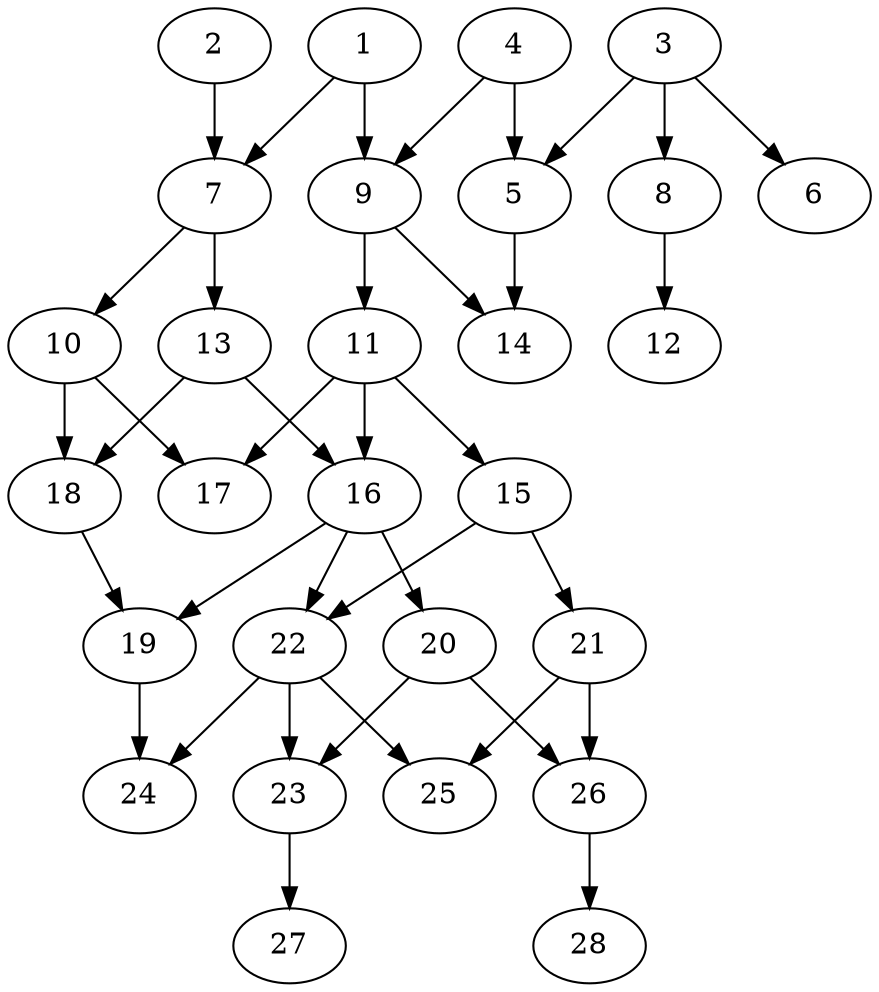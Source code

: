 // DAG (tier=2-normal, mode=compute, n=28, ccr=0.386, fat=0.567, density=0.461, regular=0.515, jump=0.119, mindata=524288, maxdata=8388608)
// DAG automatically generated by daggen at Sun Aug 24 16:33:33 2025
// /home/ermia/Project/Environments/daggen/bin/daggen --dot --ccr 0.386 --fat 0.567 --regular 0.515 --density 0.461 --jump 0.119 --mindata 524288 --maxdata 8388608 -n 28 
digraph G {
  1 [size="44979458201467486208", alpha="0.00", expect_size="22489729100733743104"]
  1 -> 7 [size ="101181116383232"]
  1 -> 9 [size ="101181116383232"]
  2 [size="406539946791000", alpha="0.19", expect_size="203269973395500"]
  2 -> 7 [size ="14616310579200"]
  3 [size="948807280819057152", alpha="0.03", expect_size="474403640409528576"]
  3 -> 5 [size ="450587711766528"]
  3 -> 6 [size ="450587711766528"]
  3 -> 8 [size ="450587711766528"]
  4 [size="28918768780202880", alpha="0.08", expect_size="14459384390101440"]
  4 -> 5 [size ="52470751428608"]
  4 -> 9 [size ="52470751428608"]
  5 [size="3525009529287188", alpha="0.03", expect_size="1762504764643594"]
  5 -> 14 [size ="249162629120000"]
  6 [size="1202156147410696", alpha="0.18", expect_size="601078073705348"]
  7 [size="13582122182770688000", alpha="0.11", expect_size="6791061091385344000"]
  7 -> 10 [size ="45540913971200"]
  7 -> 13 [size ="45540913971200"]
  8 [size="266692039142605088", alpha="0.17", expect_size="133346019571302544"]
  8 -> 12 [size ="139503255683072"]
  9 [size="814550910614694", alpha="0.06", expect_size="407275455307347"]
  9 -> 11 [size ="37630657953792"]
  9 -> 14 [size ="37630657953792"]
  10 [size="142432926695424000000", alpha="0.10", expect_size="71216463347712000000"]
  10 -> 17 [size ="218187694080000"]
  10 -> 18 [size ="218187694080000"]
  11 [size="23326811250761300", alpha="0.07", expect_size="11663405625380650"]
  11 -> 15 [size ="10242700083200"]
  11 -> 16 [size ="10242700083200"]
  11 -> 17 [size ="10242700083200"]
  12 [size="968207461184754560", alpha="0.12", expect_size="484103730592377280"]
  13 [size="417902860246434048", alpha="0.02", expect_size="208951430123217024"]
  13 -> 16 [size ="286588613427200"]
  13 -> 18 [size ="286588613427200"]
  14 [size="85489167532390612992", alpha="0.15", expect_size="42744583766195306496"]
  15 [size="541998622319950592", alpha="0.06", expect_size="270999311159975296"]
  15 -> 21 [size ="389373757489152"]
  15 -> 22 [size ="389373757489152"]
  16 [size="541550639646244864", alpha="0.05", expect_size="270775319823122432"]
  16 -> 19 [size ="5315156246528"]
  16 -> 20 [size ="5315156246528"]
  16 -> 22 [size ="5315156246528"]
  17 [size="45754117462932808", alpha="0.01", expect_size="22877058731466404"]
  18 [size="254018578973637888", alpha="0.10", expect_size="127009289486818944"]
  18 -> 19 [size ="109018559283200"]
  19 [size="4854841872468098", alpha="0.13", expect_size="2427420936234049"]
  19 -> 24 [size ="275134002757632"]
  20 [size="13436527650101708", alpha="0.09", expect_size="6718263825050854"]
  20 -> 23 [size ="335485398417408"]
  20 -> 26 [size ="335485398417408"]
  21 [size="6502962134584353", alpha="0.10", expect_size="3251481067292176"]
  21 -> 25 [size ="2735030140928"]
  21 -> 26 [size ="2735030140928"]
  22 [size="6383281109329766", alpha="0.07", expect_size="3191640554664883"]
  22 -> 23 [size ="166115409920000"]
  22 -> 24 [size ="166115409920000"]
  22 -> 25 [size ="166115409920000"]
  23 [size="18536314415827628", alpha="0.20", expect_size="9268157207913814"]
  23 -> 27 [size ="508532482899968"]
  24 [size="220075802651539800064", alpha="0.03", expect_size="110037901325769900032"]
  25 [size="273632478097309696000", alpha="0.03", expect_size="136816239048654848000"]
  26 [size="10334861634157728", alpha="0.06", expect_size="5167430817078864"]
  26 -> 28 [size ="221106560565248"]
  27 [size="391986595700987133952", alpha="0.12", expect_size="195993297850493566976"]
  28 [size="3003803254980896", alpha="0.01", expect_size="1501901627490448"]
}
